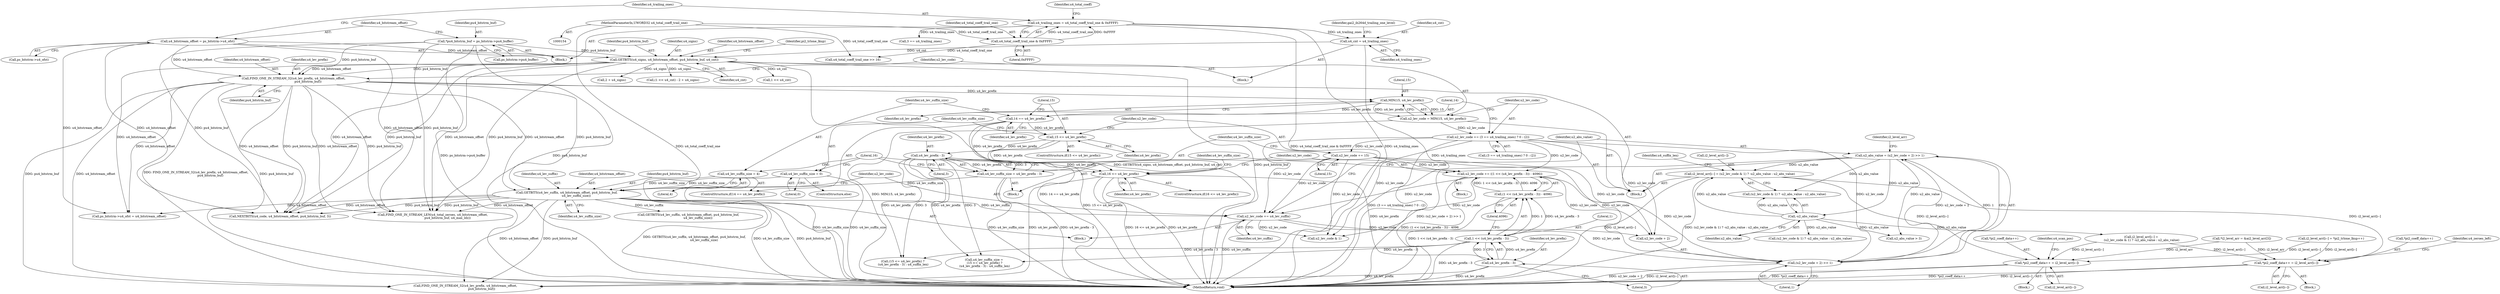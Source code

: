 digraph "0_Android_c57fc3703ae2e0d41b1f6580c50015937f2d23c1_1@array" {
"1000349" [label="(Call,i2_level_arr[i--] = (u2_lev_code & 1) ? -u2_abs_value : u2_abs_value)"];
"1000358" [label="(Call,-u2_abs_value)"];
"1000342" [label="(Call,u2_abs_value = (u2_lev_code + 2) >> 1)"];
"1000344" [label="(Call,(u2_lev_code + 2) >> 1)"];
"1000284" [label="(Call,u2_lev_code += (3 == u4_trailing_ones) ? 0 : (2))"];
"1000279" [label="(Call,u2_lev_code = MIN(15, u4_lev_prefix))"];
"1000281" [label="(Call,MIN(15, u4_lev_prefix))"];
"1000275" [label="(Call,FIND_ONE_IN_STREAM_32(u4_lev_prefix, u4_bitstream_offset,\n                              pu4_bitstrm_buf))"];
"1000167" [label="(Call,u4_bitstream_offset = ps_bitstrm->u4_ofst)"];
"1000237" [label="(Call,GETBITS(u4_signs, u4_bitstream_offset, pu4_bitstrm_buf, u4_cnt))"];
"1000161" [label="(Call,*pu4_bitstrm_buf = ps_bitstrm->pu4_buffer)"];
"1000232" [label="(Call,u4_cnt = u4_trailing_ones)"];
"1000173" [label="(Call,u4_trailing_ones = u4_total_coeff_trail_one & 0xFFFF)"];
"1000175" [label="(Call,u4_total_coeff_trail_one & 0xFFFF)"];
"1000155" [label="(MethodParameterIn,UWORD32 u4_total_coeff_trail_one)"];
"1000305" [label="(Call,u2_lev_code += 15)"];
"1000339" [label="(Call,u2_lev_code += u4_lev_suffix)"];
"1000334" [label="(Call,GETBITS(u4_lev_suffix, u4_bitstream_offset, pu4_bitstrm_buf,\n                    u4_lev_suffix_size))"];
"1000308" [label="(Call,u4_lev_suffix_size = u4_lev_prefix - 3)"];
"1000310" [label="(Call,u4_lev_prefix - 3)"];
"1000301" [label="(Call,15 <= u4_lev_prefix)"];
"1000293" [label="(Call,14 == u4_lev_prefix)"];
"1000314" [label="(Call,u4_lev_suffix_size = 0)"];
"1000296" [label="(Call,u4_lev_suffix_size = 4)"];
"1000322" [label="(Call,u2_lev_code += ((1 << (u4_lev_prefix - 3)) - 4096))"];
"1000324" [label="(Call,(1 << (u4_lev_prefix - 3)) - 4096)"];
"1000325" [label="(Call,1 << (u4_lev_prefix - 3))"];
"1000327" [label="(Call,u4_lev_prefix - 3)"];
"1000318" [label="(Call,16 <= u4_lev_prefix)"];
"1000524" [label="(Call,*pi2_coeff_data++ = i2_level_arr[i--])"];
"1000550" [label="(Call,*pi2_coeff_data++ = i2_level_arr[i--])"];
"1000283" [label="(Identifier,u4_lev_prefix)"];
"1000177" [label="(Literal,0xFFFF)"];
"1000241" [label="(Identifier,u4_cnt)"];
"1000388" [label="(Call,GETBITS(u4_lev_suffix, u4_bitstream_offset, pu4_bitstrm_buf,\n                    u4_lev_suffix_size))"];
"1000359" [label="(Identifier,u2_abs_value)"];
"1000275" [label="(Call,FIND_ONE_IN_STREAM_32(u4_lev_prefix, u4_bitstream_offset,\n                              pu4_bitstrm_buf))"];
"1000279" [label="(Call,u2_lev_code = MIN(15, u4_lev_prefix))"];
"1000277" [label="(Identifier,u4_bitstream_offset)"];
"1000544" [label="(Block,)"];
"1000335" [label="(Identifier,u4_lev_suffix)"];
"1000250" [label="(Call,2 + u4_signs)"];
"1000364" [label="(Call,u2_abs_value > 3)"];
"1000428" [label="(Call,(u2_lev_code & 1) ? -u2_abs_value : u2_abs_value)"];
"1000302" [label="(Literal,15)"];
"1000233" [label="(Identifier,u4_cnt)"];
"1000301" [label="(Call,15 <= u4_lev_prefix)"];
"1000332" [label="(Identifier,u4_lev_suffix_size)"];
"1000175" [label="(Call,u4_total_coeff_trail_one & 0xFFFF)"];
"1000298" [label="(Literal,4)"];
"1000362" [label="(Identifier,u4_suffix_len)"];
"1000180" [label="(Identifier,u4_total_coeff)"];
"1000312" [label="(Literal,3)"];
"1000297" [label="(Identifier,u4_lev_suffix_size)"];
"1000268" [label="(Block,)"];
"1000325" [label="(Call,1 << (u4_lev_prefix - 3))"];
"1000308" [label="(Call,u4_lev_suffix_size = u4_lev_prefix - 3)"];
"1000355" [label="(Call,u2_lev_code & 1)"];
"1000246" [label="(Call,(1 << u4_cnt) - 2 + u4_signs)"];
"1000322" [label="(Call,u2_lev_code += ((1 << (u4_lev_prefix - 3)) - 4096))"];
"1000181" [label="(Call,u4_total_coeff_trail_one >> 16)"];
"1000316" [label="(Literal,0)"];
"1000339" [label="(Call,u2_lev_code += u4_lev_suffix)"];
"1000423" [label="(Call,i2_level_arr[i--] =\n (u2_lev_code & 1) ? -u2_abs_value : u2_abs_value)"];
"1000173" [label="(Call,u4_trailing_ones = u4_total_coeff_trail_one & 0xFFFF)"];
"1000330" [label="(Literal,4096)"];
"1000336" [label="(Identifier,u4_bitstream_offset)"];
"1000524" [label="(Call,*pi2_coeff_data++ = i2_level_arr[i--])"];
"1000168" [label="(Identifier,u4_bitstream_offset)"];
"1000329" [label="(Literal,3)"];
"1000324" [label="(Call,(1 << (u4_lev_prefix - 3)) - 4096)"];
"1000286" [label="(Call,(3 == u4_trailing_ones) ? 0 : (2))"];
"1000333" [label="(Block,)"];
"1000162" [label="(Identifier,pu4_bitstrm_buf)"];
"1000327" [label="(Call,u4_lev_prefix - 3)"];
"1000157" [label="(Block,)"];
"1000550" [label="(Call,*pi2_coeff_data++ = i2_level_arr[i--])"];
"1000554" [label="(Call,i2_level_arr[i--])"];
"1000341" [label="(Identifier,u4_lev_suffix)"];
"1000588" [label="(Call,ps_bitstrm->u4_ofst = u4_bitstream_offset)"];
"1000229" [label="(Block,)"];
"1000345" [label="(Call,u2_lev_code + 2)"];
"1000235" [label="(Identifier,gai2_ih264d_trailing_one_level)"];
"1000306" [label="(Identifier,u2_lev_code)"];
"1000284" [label="(Call,u2_lev_code += (3 == u4_trailing_ones) ? 0 : (2))"];
"1000323" [label="(Identifier,u2_lev_code)"];
"1000326" [label="(Literal,1)"];
"1000282" [label="(Literal,15)"];
"1000350" [label="(Call,i2_level_arr[i--])"];
"1000287" [label="(Call,3 == u4_trailing_ones)"];
"1000300" [label="(ControlStructure,if(15 <= u4_lev_prefix))"];
"1000232" [label="(Call,u4_cnt = u4_trailing_ones)"];
"1000303" [label="(Identifier,u4_lev_prefix)"];
"1000334" [label="(Call,GETBITS(u4_lev_suffix, u4_bitstream_offset, pu4_bitstrm_buf,\n                    u4_lev_suffix_size))"];
"1000305" [label="(Call,u2_lev_code += 15)"];
"1000169" [label="(Call,ps_bitstrm->u4_ofst)"];
"1000493" [label="(Block,)"];
"1000161" [label="(Call,*pu4_bitstrm_buf = ps_bitstrm->pu4_buffer)"];
"1000455" [label="(Call,FIND_ONE_IN_STREAM_LEN(u4_total_zeroes, u4_bitstream_offset,\n                               pu4_bitstrm_buf, u4_max_ldz))"];
"1000285" [label="(Identifier,u2_lev_code)"];
"1000186" [label="(Call,*i2_level_arr = &ai2_level_arr[3])"];
"1000309" [label="(Identifier,u4_lev_suffix_size)"];
"1000525" [label="(Call,*pi2_coeff_data++)"];
"1000343" [label="(Identifier,u2_abs_value)"];
"1000342" [label="(Call,u2_abs_value = (u2_lev_code + 2) >> 1)"];
"1000155" [label="(MethodParameterIn,UWORD32 u4_total_coeff_trail_one)"];
"1000314" [label="(Call,u4_lev_suffix_size = 0)"];
"1000380" [label="(Call,(15 <= u4_lev_prefix) ?\n (u4_lev_prefix - 3) : u4_suffix_len)"];
"1000337" [label="(Identifier,pu4_bitstrm_buf)"];
"1000292" [label="(ControlStructure,if(14 == u4_lev_prefix))"];
"1000315" [label="(Identifier,u4_lev_suffix_size)"];
"1000344" [label="(Call,(u2_lev_code + 2) >> 1)"];
"1000240" [label="(Identifier,pu4_bitstrm_buf)"];
"1000234" [label="(Identifier,u4_trailing_ones)"];
"1000374" [label="(Call,FIND_ONE_IN_STREAM_32(u4_lev_prefix, u4_bitstream_offset,\n                                  pu4_bitstrm_buf))"];
"1000318" [label="(Call,16 <= u4_lev_prefix)"];
"1000176" [label="(Identifier,u4_total_coeff_trail_one)"];
"1000351" [label="(Identifier,i2_level_arr)"];
"1000349" [label="(Call,i2_level_arr[i--] = (u2_lev_code & 1) ? -u2_abs_value : u2_abs_value)"];
"1000163" [label="(Call,ps_bitstrm->pu4_buffer)"];
"1000238" [label="(Identifier,u4_signs)"];
"1000293" [label="(Call,14 == u4_lev_prefix)"];
"1000304" [label="(Block,)"];
"1000495" [label="(Call,NEXTBITS(u4_code, u4_bitstream_offset, pu4_bitstrm_buf, 3))"];
"1000276" [label="(Identifier,u4_lev_prefix)"];
"1000320" [label="(Identifier,u4_lev_prefix)"];
"1000294" [label="(Literal,14)"];
"1000338" [label="(Identifier,u4_lev_suffix_size)"];
"1000378" [label="(Call,u4_lev_suffix_size =\n (15 <= u4_lev_prefix) ?\n (u4_lev_prefix - 3) : u4_suffix_len)"];
"1000239" [label="(Identifier,u4_bitstream_offset)"];
"1000280" [label="(Identifier,u2_lev_code)"];
"1000348" [label="(Literal,1)"];
"1000321" [label="(Block,)"];
"1000313" [label="(ControlStructure,else)"];
"1000295" [label="(Identifier,u4_lev_prefix)"];
"1000296" [label="(Call,u4_lev_suffix_size = 4)"];
"1000247" [label="(Call,1 << u4_cnt)"];
"1000354" [label="(Call,(u2_lev_code & 1) ? -u2_abs_value : u2_abs_value)"];
"1000174" [label="(Identifier,u4_trailing_ones)"];
"1000256" [label="(Call,i2_level_arr[i--] = *pi2_trlone_lkup++)"];
"1000311" [label="(Identifier,u4_lev_prefix)"];
"1000281" [label="(Call,MIN(15, u4_lev_prefix))"];
"1000559" [label="(Identifier,u4_scan_pos)"];
"1000328" [label="(Identifier,u4_lev_prefix)"];
"1000593" [label="(MethodReturn,void)"];
"1000528" [label="(Call,i2_level_arr[i--])"];
"1000358" [label="(Call,-u2_abs_value)"];
"1000237" [label="(Call,GETBITS(u4_signs, u4_bitstream_offset, pu4_bitstrm_buf, u4_cnt))"];
"1000319" [label="(Literal,16)"];
"1000551" [label="(Call,*pi2_coeff_data++)"];
"1000243" [label="(Identifier,pi2_trlone_lkup)"];
"1000340" [label="(Identifier,u2_lev_code)"];
"1000317" [label="(ControlStructure,if(16 <= u4_lev_prefix))"];
"1000278" [label="(Identifier,pu4_bitstrm_buf)"];
"1000307" [label="(Literal,15)"];
"1000167" [label="(Call,u4_bitstream_offset = ps_bitstrm->u4_ofst)"];
"1000310" [label="(Call,u4_lev_prefix - 3)"];
"1000533" [label="(Identifier,u4_zeroes_left)"];
"1000349" -> "1000268"  [label="AST: "];
"1000349" -> "1000354"  [label="CFG: "];
"1000350" -> "1000349"  [label="AST: "];
"1000354" -> "1000349"  [label="AST: "];
"1000362" -> "1000349"  [label="CFG: "];
"1000349" -> "1000593"  [label="DDG: i2_level_arr[i--]"];
"1000349" -> "1000593"  [label="DDG: (u2_lev_code & 1) ? -u2_abs_value : u2_abs_value"];
"1000358" -> "1000349"  [label="DDG: u2_abs_value"];
"1000342" -> "1000349"  [label="DDG: u2_abs_value"];
"1000349" -> "1000524"  [label="DDG: i2_level_arr[i--]"];
"1000349" -> "1000550"  [label="DDG: i2_level_arr[i--]"];
"1000358" -> "1000354"  [label="AST: "];
"1000358" -> "1000359"  [label="CFG: "];
"1000359" -> "1000358"  [label="AST: "];
"1000354" -> "1000358"  [label="CFG: "];
"1000358" -> "1000354"  [label="DDG: u2_abs_value"];
"1000342" -> "1000358"  [label="DDG: u2_abs_value"];
"1000358" -> "1000364"  [label="DDG: u2_abs_value"];
"1000358" -> "1000423"  [label="DDG: u2_abs_value"];
"1000358" -> "1000428"  [label="DDG: u2_abs_value"];
"1000342" -> "1000268"  [label="AST: "];
"1000342" -> "1000344"  [label="CFG: "];
"1000343" -> "1000342"  [label="AST: "];
"1000344" -> "1000342"  [label="AST: "];
"1000351" -> "1000342"  [label="CFG: "];
"1000342" -> "1000593"  [label="DDG: (u2_lev_code + 2) >> 1"];
"1000344" -> "1000342"  [label="DDG: u2_lev_code + 2"];
"1000344" -> "1000342"  [label="DDG: 1"];
"1000342" -> "1000354"  [label="DDG: u2_abs_value"];
"1000342" -> "1000364"  [label="DDG: u2_abs_value"];
"1000344" -> "1000348"  [label="CFG: "];
"1000345" -> "1000344"  [label="AST: "];
"1000348" -> "1000344"  [label="AST: "];
"1000344" -> "1000593"  [label="DDG: u2_lev_code + 2"];
"1000284" -> "1000344"  [label="DDG: u2_lev_code"];
"1000305" -> "1000344"  [label="DDG: u2_lev_code"];
"1000339" -> "1000344"  [label="DDG: u2_lev_code"];
"1000322" -> "1000344"  [label="DDG: u2_lev_code"];
"1000284" -> "1000268"  [label="AST: "];
"1000284" -> "1000286"  [label="CFG: "];
"1000285" -> "1000284"  [label="AST: "];
"1000286" -> "1000284"  [label="AST: "];
"1000294" -> "1000284"  [label="CFG: "];
"1000284" -> "1000593"  [label="DDG: (3 == u4_trailing_ones) ? 0 : (2)"];
"1000279" -> "1000284"  [label="DDG: u2_lev_code"];
"1000284" -> "1000305"  [label="DDG: u2_lev_code"];
"1000284" -> "1000322"  [label="DDG: u2_lev_code"];
"1000284" -> "1000339"  [label="DDG: u2_lev_code"];
"1000284" -> "1000345"  [label="DDG: u2_lev_code"];
"1000284" -> "1000355"  [label="DDG: u2_lev_code"];
"1000279" -> "1000268"  [label="AST: "];
"1000279" -> "1000281"  [label="CFG: "];
"1000280" -> "1000279"  [label="AST: "];
"1000281" -> "1000279"  [label="AST: "];
"1000285" -> "1000279"  [label="CFG: "];
"1000279" -> "1000593"  [label="DDG: MIN(15, u4_lev_prefix)"];
"1000281" -> "1000279"  [label="DDG: 15"];
"1000281" -> "1000279"  [label="DDG: u4_lev_prefix"];
"1000281" -> "1000283"  [label="CFG: "];
"1000282" -> "1000281"  [label="AST: "];
"1000283" -> "1000281"  [label="AST: "];
"1000275" -> "1000281"  [label="DDG: u4_lev_prefix"];
"1000281" -> "1000293"  [label="DDG: u4_lev_prefix"];
"1000275" -> "1000268"  [label="AST: "];
"1000275" -> "1000278"  [label="CFG: "];
"1000276" -> "1000275"  [label="AST: "];
"1000277" -> "1000275"  [label="AST: "];
"1000278" -> "1000275"  [label="AST: "];
"1000280" -> "1000275"  [label="CFG: "];
"1000275" -> "1000593"  [label="DDG: FIND_ONE_IN_STREAM_32(u4_lev_prefix, u4_bitstream_offset,\n                              pu4_bitstrm_buf)"];
"1000275" -> "1000593"  [label="DDG: pu4_bitstrm_buf"];
"1000167" -> "1000275"  [label="DDG: u4_bitstream_offset"];
"1000237" -> "1000275"  [label="DDG: u4_bitstream_offset"];
"1000237" -> "1000275"  [label="DDG: pu4_bitstrm_buf"];
"1000161" -> "1000275"  [label="DDG: pu4_bitstrm_buf"];
"1000275" -> "1000334"  [label="DDG: u4_bitstream_offset"];
"1000275" -> "1000334"  [label="DDG: pu4_bitstrm_buf"];
"1000275" -> "1000374"  [label="DDG: u4_bitstream_offset"];
"1000275" -> "1000374"  [label="DDG: pu4_bitstrm_buf"];
"1000275" -> "1000455"  [label="DDG: u4_bitstream_offset"];
"1000275" -> "1000455"  [label="DDG: pu4_bitstrm_buf"];
"1000275" -> "1000495"  [label="DDG: u4_bitstream_offset"];
"1000275" -> "1000495"  [label="DDG: pu4_bitstrm_buf"];
"1000275" -> "1000588"  [label="DDG: u4_bitstream_offset"];
"1000167" -> "1000157"  [label="AST: "];
"1000167" -> "1000169"  [label="CFG: "];
"1000168" -> "1000167"  [label="AST: "];
"1000169" -> "1000167"  [label="AST: "];
"1000174" -> "1000167"  [label="CFG: "];
"1000167" -> "1000237"  [label="DDG: u4_bitstream_offset"];
"1000167" -> "1000455"  [label="DDG: u4_bitstream_offset"];
"1000167" -> "1000495"  [label="DDG: u4_bitstream_offset"];
"1000167" -> "1000588"  [label="DDG: u4_bitstream_offset"];
"1000237" -> "1000229"  [label="AST: "];
"1000237" -> "1000241"  [label="CFG: "];
"1000238" -> "1000237"  [label="AST: "];
"1000239" -> "1000237"  [label="AST: "];
"1000240" -> "1000237"  [label="AST: "];
"1000241" -> "1000237"  [label="AST: "];
"1000243" -> "1000237"  [label="CFG: "];
"1000237" -> "1000593"  [label="DDG: GETBITS(u4_signs, u4_bitstream_offset, pu4_bitstrm_buf, u4_cnt)"];
"1000237" -> "1000593"  [label="DDG: pu4_bitstrm_buf"];
"1000161" -> "1000237"  [label="DDG: pu4_bitstrm_buf"];
"1000232" -> "1000237"  [label="DDG: u4_cnt"];
"1000237" -> "1000247"  [label="DDG: u4_cnt"];
"1000237" -> "1000246"  [label="DDG: u4_signs"];
"1000237" -> "1000250"  [label="DDG: u4_signs"];
"1000237" -> "1000455"  [label="DDG: u4_bitstream_offset"];
"1000237" -> "1000455"  [label="DDG: pu4_bitstrm_buf"];
"1000237" -> "1000495"  [label="DDG: u4_bitstream_offset"];
"1000237" -> "1000495"  [label="DDG: pu4_bitstrm_buf"];
"1000237" -> "1000588"  [label="DDG: u4_bitstream_offset"];
"1000161" -> "1000157"  [label="AST: "];
"1000161" -> "1000163"  [label="CFG: "];
"1000162" -> "1000161"  [label="AST: "];
"1000163" -> "1000161"  [label="AST: "];
"1000168" -> "1000161"  [label="CFG: "];
"1000161" -> "1000593"  [label="DDG: ps_bitstrm->pu4_buffer"];
"1000161" -> "1000593"  [label="DDG: pu4_bitstrm_buf"];
"1000161" -> "1000455"  [label="DDG: pu4_bitstrm_buf"];
"1000161" -> "1000495"  [label="DDG: pu4_bitstrm_buf"];
"1000232" -> "1000229"  [label="AST: "];
"1000232" -> "1000234"  [label="CFG: "];
"1000233" -> "1000232"  [label="AST: "];
"1000234" -> "1000232"  [label="AST: "];
"1000235" -> "1000232"  [label="CFG: "];
"1000232" -> "1000593"  [label="DDG: u4_trailing_ones"];
"1000173" -> "1000232"  [label="DDG: u4_trailing_ones"];
"1000173" -> "1000157"  [label="AST: "];
"1000173" -> "1000175"  [label="CFG: "];
"1000174" -> "1000173"  [label="AST: "];
"1000175" -> "1000173"  [label="AST: "];
"1000180" -> "1000173"  [label="CFG: "];
"1000173" -> "1000593"  [label="DDG: u4_trailing_ones"];
"1000173" -> "1000593"  [label="DDG: u4_total_coeff_trail_one & 0xFFFF"];
"1000175" -> "1000173"  [label="DDG: u4_total_coeff_trail_one"];
"1000175" -> "1000173"  [label="DDG: 0xFFFF"];
"1000173" -> "1000287"  [label="DDG: u4_trailing_ones"];
"1000175" -> "1000177"  [label="CFG: "];
"1000176" -> "1000175"  [label="AST: "];
"1000177" -> "1000175"  [label="AST: "];
"1000155" -> "1000175"  [label="DDG: u4_total_coeff_trail_one"];
"1000175" -> "1000181"  [label="DDG: u4_total_coeff_trail_one"];
"1000155" -> "1000154"  [label="AST: "];
"1000155" -> "1000593"  [label="DDG: u4_total_coeff_trail_one"];
"1000155" -> "1000181"  [label="DDG: u4_total_coeff_trail_one"];
"1000305" -> "1000304"  [label="AST: "];
"1000305" -> "1000307"  [label="CFG: "];
"1000306" -> "1000305"  [label="AST: "];
"1000307" -> "1000305"  [label="AST: "];
"1000309" -> "1000305"  [label="CFG: "];
"1000305" -> "1000322"  [label="DDG: u2_lev_code"];
"1000305" -> "1000339"  [label="DDG: u2_lev_code"];
"1000305" -> "1000345"  [label="DDG: u2_lev_code"];
"1000305" -> "1000355"  [label="DDG: u2_lev_code"];
"1000339" -> "1000333"  [label="AST: "];
"1000339" -> "1000341"  [label="CFG: "];
"1000340" -> "1000339"  [label="AST: "];
"1000341" -> "1000339"  [label="AST: "];
"1000343" -> "1000339"  [label="CFG: "];
"1000339" -> "1000593"  [label="DDG: u4_lev_suffix"];
"1000334" -> "1000339"  [label="DDG: u4_lev_suffix"];
"1000322" -> "1000339"  [label="DDG: u2_lev_code"];
"1000339" -> "1000345"  [label="DDG: u2_lev_code"];
"1000339" -> "1000355"  [label="DDG: u2_lev_code"];
"1000334" -> "1000333"  [label="AST: "];
"1000334" -> "1000338"  [label="CFG: "];
"1000335" -> "1000334"  [label="AST: "];
"1000336" -> "1000334"  [label="AST: "];
"1000337" -> "1000334"  [label="AST: "];
"1000338" -> "1000334"  [label="AST: "];
"1000340" -> "1000334"  [label="CFG: "];
"1000334" -> "1000593"  [label="DDG: GETBITS(u4_lev_suffix, u4_bitstream_offset, pu4_bitstrm_buf,\n                    u4_lev_suffix_size)"];
"1000334" -> "1000593"  [label="DDG: u4_lev_suffix_size"];
"1000334" -> "1000593"  [label="DDG: pu4_bitstrm_buf"];
"1000308" -> "1000334"  [label="DDG: u4_lev_suffix_size"];
"1000314" -> "1000334"  [label="DDG: u4_lev_suffix_size"];
"1000296" -> "1000334"  [label="DDG: u4_lev_suffix_size"];
"1000334" -> "1000374"  [label="DDG: u4_bitstream_offset"];
"1000334" -> "1000374"  [label="DDG: pu4_bitstrm_buf"];
"1000334" -> "1000388"  [label="DDG: u4_lev_suffix"];
"1000334" -> "1000455"  [label="DDG: u4_bitstream_offset"];
"1000334" -> "1000455"  [label="DDG: pu4_bitstrm_buf"];
"1000334" -> "1000495"  [label="DDG: u4_bitstream_offset"];
"1000334" -> "1000495"  [label="DDG: pu4_bitstrm_buf"];
"1000334" -> "1000588"  [label="DDG: u4_bitstream_offset"];
"1000308" -> "1000304"  [label="AST: "];
"1000308" -> "1000310"  [label="CFG: "];
"1000309" -> "1000308"  [label="AST: "];
"1000310" -> "1000308"  [label="AST: "];
"1000319" -> "1000308"  [label="CFG: "];
"1000308" -> "1000593"  [label="DDG: u4_lev_prefix - 3"];
"1000308" -> "1000593"  [label="DDG: u4_lev_suffix_size"];
"1000310" -> "1000308"  [label="DDG: u4_lev_prefix"];
"1000310" -> "1000308"  [label="DDG: 3"];
"1000310" -> "1000312"  [label="CFG: "];
"1000311" -> "1000310"  [label="AST: "];
"1000312" -> "1000310"  [label="AST: "];
"1000301" -> "1000310"  [label="DDG: u4_lev_prefix"];
"1000310" -> "1000318"  [label="DDG: u4_lev_prefix"];
"1000310" -> "1000378"  [label="DDG: u4_lev_prefix"];
"1000310" -> "1000378"  [label="DDG: 3"];
"1000310" -> "1000380"  [label="DDG: u4_lev_prefix"];
"1000310" -> "1000380"  [label="DDG: 3"];
"1000301" -> "1000300"  [label="AST: "];
"1000301" -> "1000303"  [label="CFG: "];
"1000302" -> "1000301"  [label="AST: "];
"1000303" -> "1000301"  [label="AST: "];
"1000306" -> "1000301"  [label="CFG: "];
"1000315" -> "1000301"  [label="CFG: "];
"1000301" -> "1000593"  [label="DDG: 15 <= u4_lev_prefix"];
"1000293" -> "1000301"  [label="DDG: u4_lev_prefix"];
"1000301" -> "1000318"  [label="DDG: u4_lev_prefix"];
"1000293" -> "1000292"  [label="AST: "];
"1000293" -> "1000295"  [label="CFG: "];
"1000294" -> "1000293"  [label="AST: "];
"1000295" -> "1000293"  [label="AST: "];
"1000297" -> "1000293"  [label="CFG: "];
"1000302" -> "1000293"  [label="CFG: "];
"1000293" -> "1000593"  [label="DDG: 14 == u4_lev_prefix"];
"1000293" -> "1000318"  [label="DDG: u4_lev_prefix"];
"1000314" -> "1000313"  [label="AST: "];
"1000314" -> "1000316"  [label="CFG: "];
"1000315" -> "1000314"  [label="AST: "];
"1000316" -> "1000314"  [label="AST: "];
"1000319" -> "1000314"  [label="CFG: "];
"1000314" -> "1000593"  [label="DDG: u4_lev_suffix_size"];
"1000296" -> "1000292"  [label="AST: "];
"1000296" -> "1000298"  [label="CFG: "];
"1000297" -> "1000296"  [label="AST: "];
"1000298" -> "1000296"  [label="AST: "];
"1000319" -> "1000296"  [label="CFG: "];
"1000296" -> "1000593"  [label="DDG: u4_lev_suffix_size"];
"1000322" -> "1000321"  [label="AST: "];
"1000322" -> "1000324"  [label="CFG: "];
"1000323" -> "1000322"  [label="AST: "];
"1000324" -> "1000322"  [label="AST: "];
"1000332" -> "1000322"  [label="CFG: "];
"1000322" -> "1000593"  [label="DDG: (1 << (u4_lev_prefix - 3)) - 4096"];
"1000324" -> "1000322"  [label="DDG: 1 << (u4_lev_prefix - 3)"];
"1000324" -> "1000322"  [label="DDG: 4096"];
"1000322" -> "1000345"  [label="DDG: u2_lev_code"];
"1000322" -> "1000355"  [label="DDG: u2_lev_code"];
"1000324" -> "1000330"  [label="CFG: "];
"1000325" -> "1000324"  [label="AST: "];
"1000330" -> "1000324"  [label="AST: "];
"1000324" -> "1000593"  [label="DDG: 1 << (u4_lev_prefix - 3)"];
"1000325" -> "1000324"  [label="DDG: 1"];
"1000325" -> "1000324"  [label="DDG: u4_lev_prefix - 3"];
"1000325" -> "1000327"  [label="CFG: "];
"1000326" -> "1000325"  [label="AST: "];
"1000327" -> "1000325"  [label="AST: "];
"1000330" -> "1000325"  [label="CFG: "];
"1000325" -> "1000593"  [label="DDG: u4_lev_prefix - 3"];
"1000327" -> "1000325"  [label="DDG: u4_lev_prefix"];
"1000327" -> "1000325"  [label="DDG: 3"];
"1000325" -> "1000378"  [label="DDG: u4_lev_prefix - 3"];
"1000325" -> "1000380"  [label="DDG: u4_lev_prefix - 3"];
"1000327" -> "1000329"  [label="CFG: "];
"1000328" -> "1000327"  [label="AST: "];
"1000329" -> "1000327"  [label="AST: "];
"1000327" -> "1000593"  [label="DDG: u4_lev_prefix"];
"1000318" -> "1000327"  [label="DDG: u4_lev_prefix"];
"1000327" -> "1000374"  [label="DDG: u4_lev_prefix"];
"1000318" -> "1000317"  [label="AST: "];
"1000318" -> "1000320"  [label="CFG: "];
"1000319" -> "1000318"  [label="AST: "];
"1000320" -> "1000318"  [label="AST: "];
"1000323" -> "1000318"  [label="CFG: "];
"1000332" -> "1000318"  [label="CFG: "];
"1000318" -> "1000593"  [label="DDG: 16 <= u4_lev_prefix"];
"1000318" -> "1000593"  [label="DDG: u4_lev_prefix"];
"1000318" -> "1000374"  [label="DDG: u4_lev_prefix"];
"1000524" -> "1000493"  [label="AST: "];
"1000524" -> "1000528"  [label="CFG: "];
"1000525" -> "1000524"  [label="AST: "];
"1000528" -> "1000524"  [label="AST: "];
"1000533" -> "1000524"  [label="CFG: "];
"1000524" -> "1000593"  [label="DDG: *pi2_coeff_data++"];
"1000524" -> "1000593"  [label="DDG: i2_level_arr[i--]"];
"1000186" -> "1000524"  [label="DDG: i2_level_arr"];
"1000423" -> "1000524"  [label="DDG: i2_level_arr[i--]"];
"1000256" -> "1000524"  [label="DDG: i2_level_arr[i--]"];
"1000550" -> "1000544"  [label="AST: "];
"1000550" -> "1000554"  [label="CFG: "];
"1000551" -> "1000550"  [label="AST: "];
"1000554" -> "1000550"  [label="AST: "];
"1000559" -> "1000550"  [label="CFG: "];
"1000550" -> "1000593"  [label="DDG: i2_level_arr[i--]"];
"1000550" -> "1000593"  [label="DDG: *pi2_coeff_data++"];
"1000186" -> "1000550"  [label="DDG: i2_level_arr"];
"1000423" -> "1000550"  [label="DDG: i2_level_arr[i--]"];
"1000256" -> "1000550"  [label="DDG: i2_level_arr[i--]"];
}
